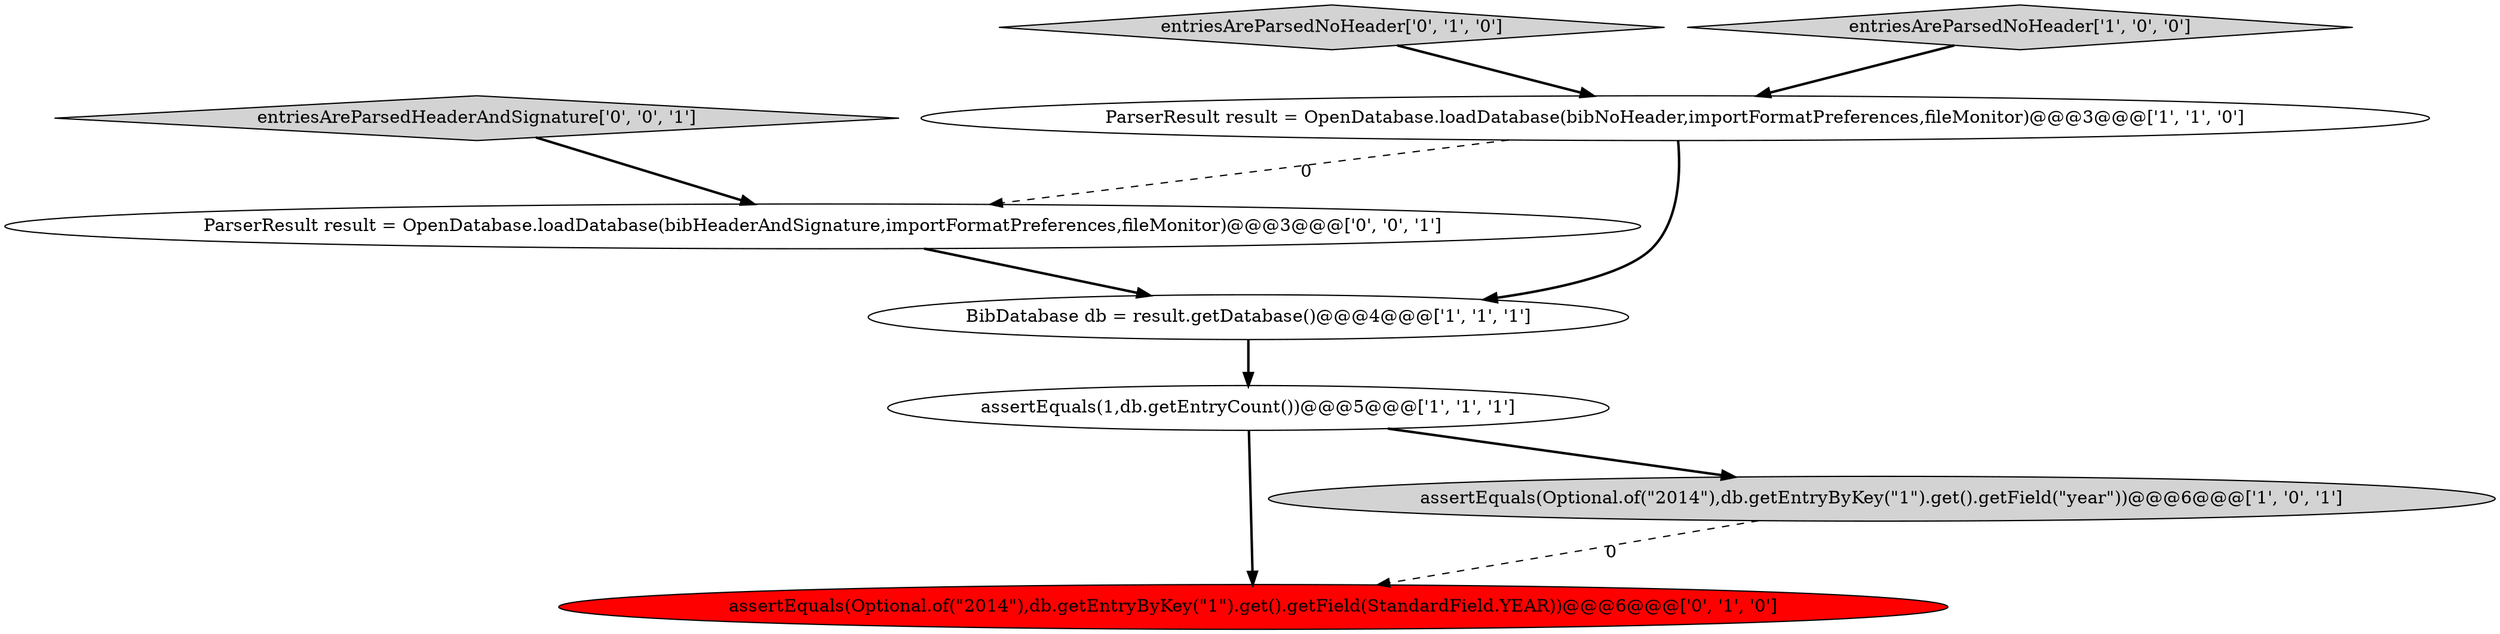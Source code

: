 digraph {
3 [style = filled, label = "assertEquals(1,db.getEntryCount())@@@5@@@['1', '1', '1']", fillcolor = white, shape = ellipse image = "AAA0AAABBB1BBB"];
7 [style = filled, label = "ParserResult result = OpenDatabase.loadDatabase(bibHeaderAndSignature,importFormatPreferences,fileMonitor)@@@3@@@['0', '0', '1']", fillcolor = white, shape = ellipse image = "AAA0AAABBB3BBB"];
5 [style = filled, label = "assertEquals(Optional.of(\"2014\"),db.getEntryByKey(\"1\").get().getField(StandardField.YEAR))@@@6@@@['0', '1', '0']", fillcolor = red, shape = ellipse image = "AAA1AAABBB2BBB"];
6 [style = filled, label = "entriesAreParsedNoHeader['0', '1', '0']", fillcolor = lightgray, shape = diamond image = "AAA0AAABBB2BBB"];
4 [style = filled, label = "assertEquals(Optional.of(\"2014\"),db.getEntryByKey(\"1\").get().getField(\"year\"))@@@6@@@['1', '0', '1']", fillcolor = lightgray, shape = ellipse image = "AAA0AAABBB1BBB"];
2 [style = filled, label = "entriesAreParsedNoHeader['1', '0', '0']", fillcolor = lightgray, shape = diamond image = "AAA0AAABBB1BBB"];
8 [style = filled, label = "entriesAreParsedHeaderAndSignature['0', '0', '1']", fillcolor = lightgray, shape = diamond image = "AAA0AAABBB3BBB"];
1 [style = filled, label = "BibDatabase db = result.getDatabase()@@@4@@@['1', '1', '1']", fillcolor = white, shape = ellipse image = "AAA0AAABBB1BBB"];
0 [style = filled, label = "ParserResult result = OpenDatabase.loadDatabase(bibNoHeader,importFormatPreferences,fileMonitor)@@@3@@@['1', '1', '0']", fillcolor = white, shape = ellipse image = "AAA0AAABBB1BBB"];
1->3 [style = bold, label=""];
4->5 [style = dashed, label="0"];
3->5 [style = bold, label=""];
2->0 [style = bold, label=""];
6->0 [style = bold, label=""];
7->1 [style = bold, label=""];
0->7 [style = dashed, label="0"];
3->4 [style = bold, label=""];
0->1 [style = bold, label=""];
8->7 [style = bold, label=""];
}
